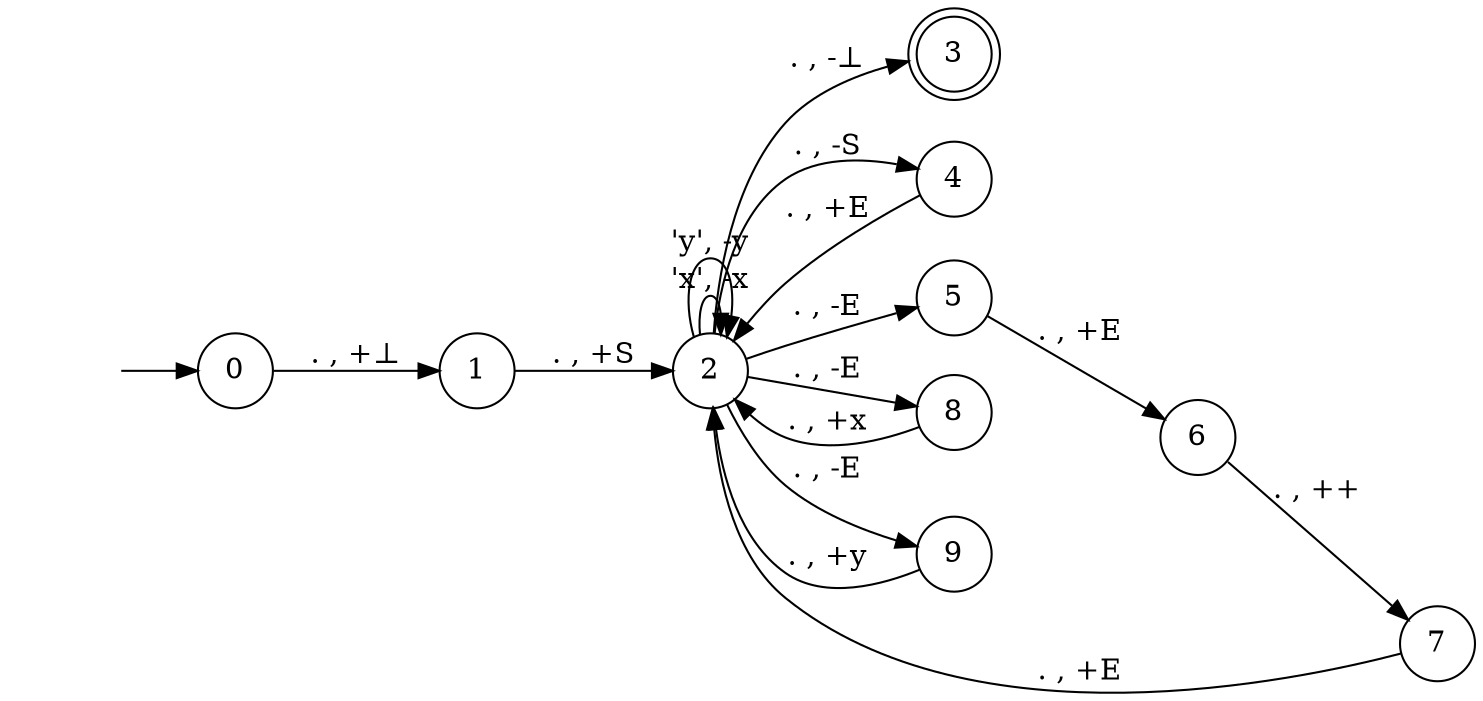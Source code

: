 digraph EPlusE {
rankdir = LR;
hidden [shape = plaintext, label = ""];
node [shape = doublecircle];
3;
node [shape = circle];
hidden -> 0;
2 -> 2 [label = "'x', -x"];
2 -> 2 [label = "'y', -y"];
0 -> 1 [label = ". , +⊥"];
1 -> 2 [label = ". , +S"];
2 -> 3 [label = ". , -⊥"];
2 -> 4 [label = ". , -S"];
4 -> 2 [label = ". , +E"];
2 -> 5 [label = ". , -E"];
5 -> 6 [label = ". , +E"];
6 -> 7 [label = ". , ++"];
7 -> 2 [label = ". , +E"];
2 -> 8 [label = ". , -E"];
8 -> 2 [label = ". , +x"];
2 -> 9 [label = ". , -E"];
9 -> 2 [label = ". , +y"];
}